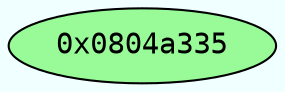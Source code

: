 digraph code {
	graph [bgcolor=azure fontsize=8 fontname="Courier" splines="ortho"];
	node [fillcolor=gray style=filled];
	edge [arrowhead="normal"];
	"0x0804a335" [URL="sym.mul/0x0804a335", fillcolor="palegreen",color="black", fontname="Courier",label="0x0804a335"]
}
